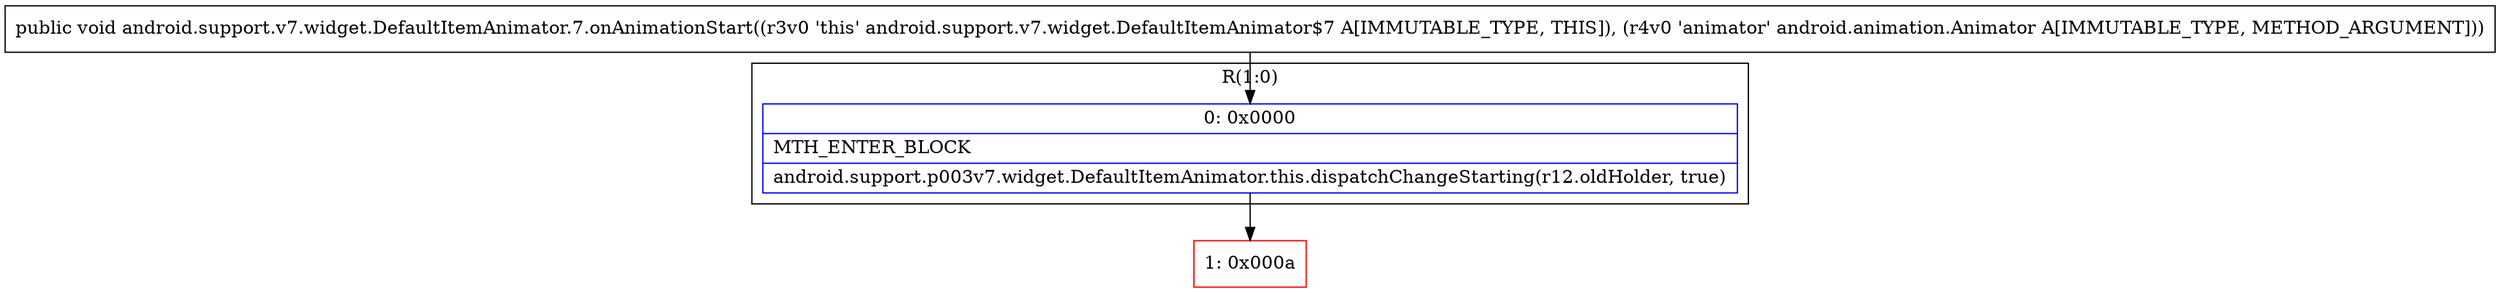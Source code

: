digraph "CFG forandroid.support.v7.widget.DefaultItemAnimator.7.onAnimationStart(Landroid\/animation\/Animator;)V" {
subgraph cluster_Region_496130941 {
label = "R(1:0)";
node [shape=record,color=blue];
Node_0 [shape=record,label="{0\:\ 0x0000|MTH_ENTER_BLOCK\l|android.support.p003v7.widget.DefaultItemAnimator.this.dispatchChangeStarting(r12.oldHolder, true)\l}"];
}
Node_1 [shape=record,color=red,label="{1\:\ 0x000a}"];
MethodNode[shape=record,label="{public void android.support.v7.widget.DefaultItemAnimator.7.onAnimationStart((r3v0 'this' android.support.v7.widget.DefaultItemAnimator$7 A[IMMUTABLE_TYPE, THIS]), (r4v0 'animator' android.animation.Animator A[IMMUTABLE_TYPE, METHOD_ARGUMENT])) }"];
MethodNode -> Node_0;
Node_0 -> Node_1;
}

